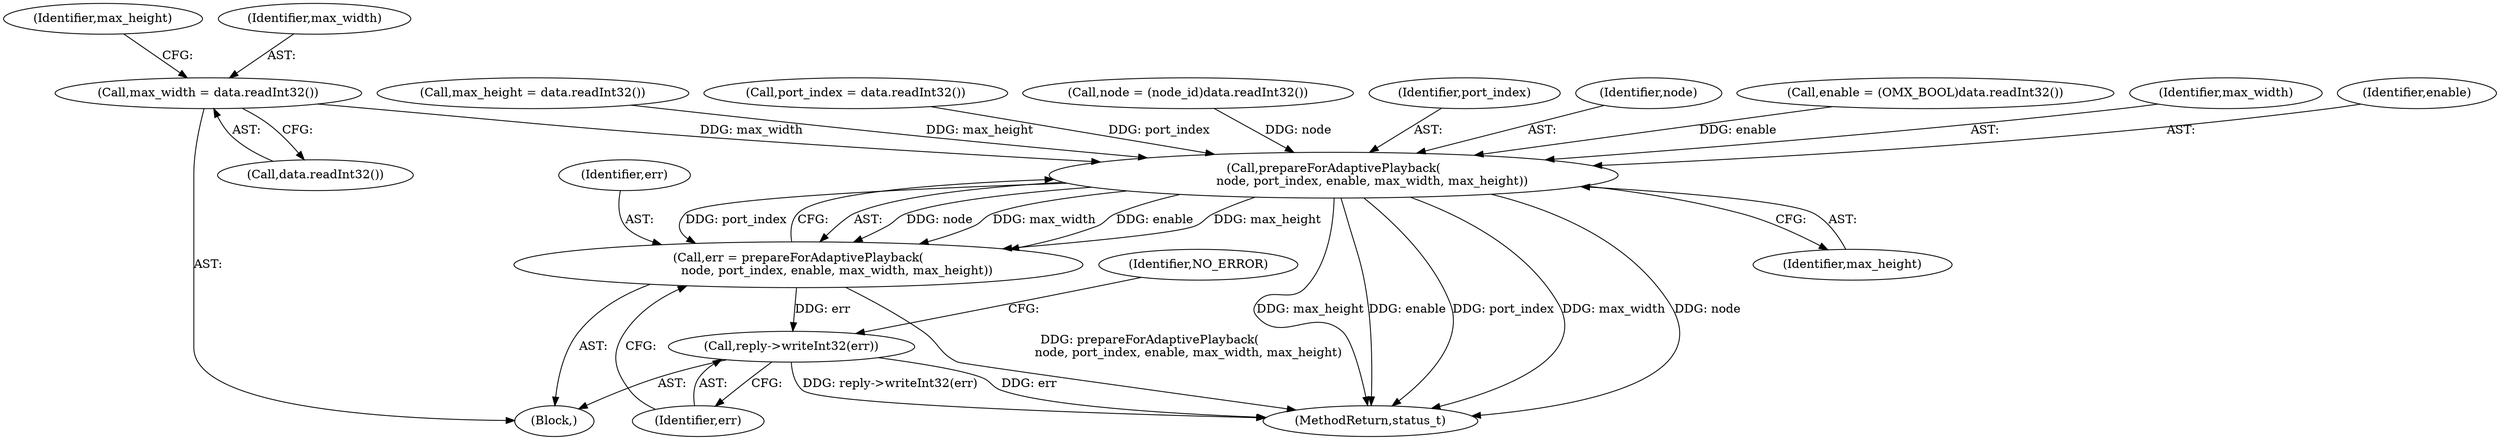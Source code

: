 digraph "0_Android_0bb5ced60304da7f61478ffd359e7ba65d72f181@API" {
"1000995" [label="(Call,max_width = data.readInt32())"];
"1001005" [label="(Call,prepareForAdaptivePlayback(\n                    node, port_index, enable, max_width, max_height))"];
"1001003" [label="(Call,err = prepareForAdaptivePlayback(\n                    node, port_index, enable, max_width, max_height))"];
"1001011" [label="(Call,reply->writeInt32(err))"];
"1000973" [label="(Block,)"];
"1001337" [label="(MethodReturn,status_t)"];
"1000979" [label="(Call,node = (node_id)data.readInt32())"];
"1001007" [label="(Identifier,port_index)"];
"1001006" [label="(Identifier,node)"];
"1000989" [label="(Call,enable = (OMX_BOOL)data.readInt32())"];
"1000995" [label="(Call,max_width = data.readInt32())"];
"1001012" [label="(Identifier,err)"];
"1001014" [label="(Identifier,NO_ERROR)"];
"1001010" [label="(Identifier,max_height)"];
"1001011" [label="(Call,reply->writeInt32(err))"];
"1001000" [label="(Identifier,max_height)"];
"1001009" [label="(Identifier,max_width)"];
"1001004" [label="(Identifier,err)"];
"1000996" [label="(Identifier,max_width)"];
"1001008" [label="(Identifier,enable)"];
"1000999" [label="(Call,max_height = data.readInt32())"];
"1001005" [label="(Call,prepareForAdaptivePlayback(\n                    node, port_index, enable, max_width, max_height))"];
"1000997" [label="(Call,data.readInt32())"];
"1001003" [label="(Call,err = prepareForAdaptivePlayback(\n                    node, port_index, enable, max_width, max_height))"];
"1000985" [label="(Call,port_index = data.readInt32())"];
"1000995" -> "1000973"  [label="AST: "];
"1000995" -> "1000997"  [label="CFG: "];
"1000996" -> "1000995"  [label="AST: "];
"1000997" -> "1000995"  [label="AST: "];
"1001000" -> "1000995"  [label="CFG: "];
"1000995" -> "1001005"  [label="DDG: max_width"];
"1001005" -> "1001003"  [label="AST: "];
"1001005" -> "1001010"  [label="CFG: "];
"1001006" -> "1001005"  [label="AST: "];
"1001007" -> "1001005"  [label="AST: "];
"1001008" -> "1001005"  [label="AST: "];
"1001009" -> "1001005"  [label="AST: "];
"1001010" -> "1001005"  [label="AST: "];
"1001003" -> "1001005"  [label="CFG: "];
"1001005" -> "1001337"  [label="DDG: enable"];
"1001005" -> "1001337"  [label="DDG: port_index"];
"1001005" -> "1001337"  [label="DDG: max_width"];
"1001005" -> "1001337"  [label="DDG: node"];
"1001005" -> "1001337"  [label="DDG: max_height"];
"1001005" -> "1001003"  [label="DDG: node"];
"1001005" -> "1001003"  [label="DDG: max_width"];
"1001005" -> "1001003"  [label="DDG: enable"];
"1001005" -> "1001003"  [label="DDG: max_height"];
"1001005" -> "1001003"  [label="DDG: port_index"];
"1000979" -> "1001005"  [label="DDG: node"];
"1000985" -> "1001005"  [label="DDG: port_index"];
"1000989" -> "1001005"  [label="DDG: enable"];
"1000999" -> "1001005"  [label="DDG: max_height"];
"1001003" -> "1000973"  [label="AST: "];
"1001004" -> "1001003"  [label="AST: "];
"1001012" -> "1001003"  [label="CFG: "];
"1001003" -> "1001337"  [label="DDG: prepareForAdaptivePlayback(\n                    node, port_index, enable, max_width, max_height)"];
"1001003" -> "1001011"  [label="DDG: err"];
"1001011" -> "1000973"  [label="AST: "];
"1001011" -> "1001012"  [label="CFG: "];
"1001012" -> "1001011"  [label="AST: "];
"1001014" -> "1001011"  [label="CFG: "];
"1001011" -> "1001337"  [label="DDG: err"];
"1001011" -> "1001337"  [label="DDG: reply->writeInt32(err)"];
}

